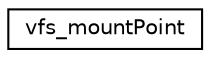 digraph "Graphical Class Hierarchy"
{
 // LATEX_PDF_SIZE
  edge [fontname="Helvetica",fontsize="10",labelfontname="Helvetica",labelfontsize="10"];
  node [fontname="Helvetica",fontsize="10",shape=record];
  rankdir="LR";
  Node0 [label="vfs_mountPoint",height=0.2,width=0.4,color="black", fillcolor="white", style="filled",URL="$structvfs__mountPoint.html",tooltip=" "];
}
